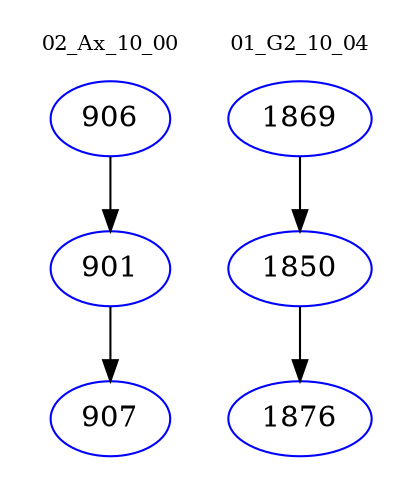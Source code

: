 digraph{
subgraph cluster_0 {
color = white
label = "02_Ax_10_00";
fontsize=10;
T0_906 [label="906", color="blue"]
T0_906 -> T0_901 [color="black"]
T0_901 [label="901", color="blue"]
T0_901 -> T0_907 [color="black"]
T0_907 [label="907", color="blue"]
}
subgraph cluster_1 {
color = white
label = "01_G2_10_04";
fontsize=10;
T1_1869 [label="1869", color="blue"]
T1_1869 -> T1_1850 [color="black"]
T1_1850 [label="1850", color="blue"]
T1_1850 -> T1_1876 [color="black"]
T1_1876 [label="1876", color="blue"]
}
}
